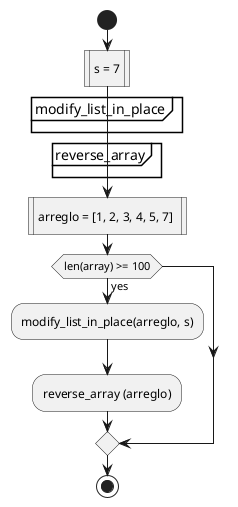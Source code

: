 @startuml
start
:s = 7|

partition modify_list_in_place {
}

partition reverse_array {
}

:arreglo = [1, 2, 3, 4, 5, 7] |
if (len(array) >= 100) then (yes)
  :modify_list_in_place(arreglo, s);
  :reverse_array (arreglo);
endif

stop
@enduml